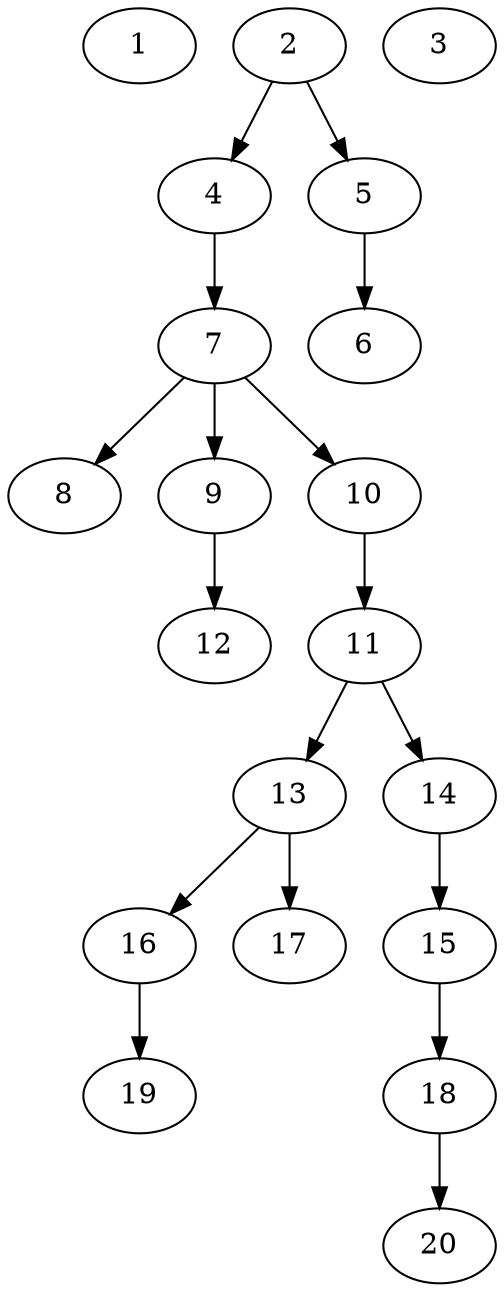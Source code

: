 // DAG (tier=1-easy, mode=compute, n=20, ccr=0.271, fat=0.424, density=0.336, regular=0.765, jump=0.083, mindata=262144, maxdata=2097152)
// DAG automatically generated by daggen at Sun Aug 24 16:33:32 2025
// /home/ermia/Project/Environments/daggen/bin/daggen --dot --ccr 0.271 --fat 0.424 --regular 0.765 --density 0.336 --jump 0.083 --mindata 262144 --maxdata 2097152 -n 20 
digraph G {
  1 [size="6842724570089127936", alpha="0.09", expect_size="3421362285044563968"]
  2 [size="44380069742879048", alpha="0.16", expect_size="22190034871439524"]
  2 -> 4 [size ="23451058307072"]
  2 -> 5 [size ="23451058307072"]
  3 [size="2194243073989410816", alpha="0.13", expect_size="1097121536994705408"]
  4 [size="413137131135752", alpha="0.05", expect_size="206568565567876"]
  4 -> 7 [size ="11561817079808"]
  5 [size="47036060521667", alpha="0.04", expect_size="23518030260833"]
  5 -> 6 [size ="5463072571392"]
  6 [size="983000789636046", alpha="0.06", expect_size="491500394818023"]
  7 [size="9140273279274050", alpha="0.11", expect_size="4570136639637025"]
  7 -> 8 [size ="3776895254528"]
  7 -> 9 [size ="3776895254528"]
  7 -> 10 [size ="3776895254528"]
  8 [size="5705400867356672000", alpha="0.14", expect_size="2852700433678336000"]
  9 [size="29601639076871932", alpha="0.15", expect_size="14800819538435966"]
  9 -> 12 [size ="31669083963392"]
  10 [size="1196945902080000", alpha="0.10", expect_size="598472951040000"]
  10 -> 11 [size ="30923764531200"]
  11 [size="32794812900140360", alpha="0.03", expect_size="16397406450070180"]
  11 -> 13 [size ="16114482413568"]
  11 -> 14 [size ="16114482413568"]
  12 [size="349675483958345728", alpha="0.11", expect_size="174837741979172864"]
  13 [size="8501270677770172", alpha="0.09", expect_size="4250635338885086"]
  13 -> 16 [size ="5301809971200"]
  13 -> 17 [size ="5301809971200"]
  14 [size="33244994454040064", alpha="0.17", expect_size="16622497227020032"]
  14 -> 15 [size ="16465168171008"]
  15 [size="3830627592671592448", alpha="0.11", expect_size="1915313796335796224"]
  15 -> 18 [size ="19585587740672"]
  16 [size="7617786162993356", alpha="0.09", expect_size="3808893081496678"]
  16 -> 19 [size ="11799382458368"]
  17 [size="256871263970296", alpha="0.07", expect_size="128435631985148"]
  18 [size="1672188783474793", alpha="0.12", expect_size="836094391737396"]
  18 -> 20 [size ="34432517931008"]
  19 [size="1425256227197157376", alpha="0.14", expect_size="712628113598578688"]
  20 [size="75923999744644", alpha="0.11", expect_size="37961999872322"]
}